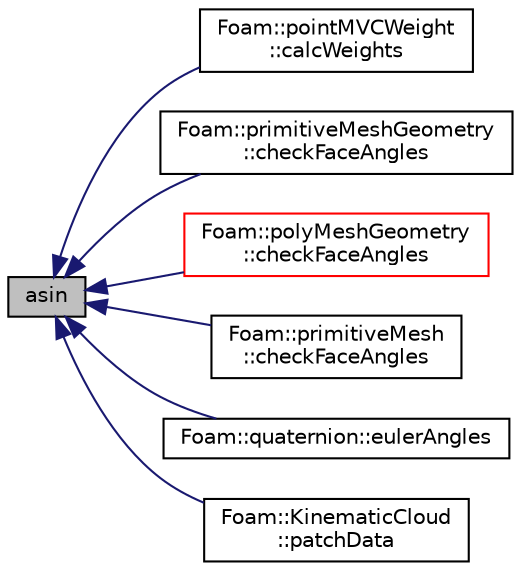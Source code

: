 digraph "asin"
{
  bgcolor="transparent";
  edge [fontname="Helvetica",fontsize="10",labelfontname="Helvetica",labelfontsize="10"];
  node [fontname="Helvetica",fontsize="10",shape=record];
  rankdir="LR";
  Node1 [label="asin",height=0.2,width=0.4,color="black", fillcolor="grey75", style="filled", fontcolor="black"];
  Node1 -> Node2 [dir="back",color="midnightblue",fontsize="10",style="solid",fontname="Helvetica"];
  Node2 [label="Foam::pointMVCWeight\l::calcWeights",height=0.2,width=0.4,color="black",URL="$a01889.html#a121eb1ad9e2a6b94a94f389141c59656",tooltip="Calculate weights from single face&#39;s vertices only. "];
  Node1 -> Node3 [dir="back",color="midnightblue",fontsize="10",style="solid",fontname="Helvetica"];
  Node3 [label="Foam::primitiveMeshGeometry\l::checkFaceAngles",height=0.2,width=0.4,color="black",URL="$a01968.html#a1e53fa2de621f051c1777b67d71e354c"];
  Node1 -> Node4 [dir="back",color="midnightblue",fontsize="10",style="solid",fontname="Helvetica"];
  Node4 [label="Foam::polyMeshGeometry\l::checkFaceAngles",height=0.2,width=0.4,color="red",URL="$a01920.html#a54a9bc2a85ca197cef7b133c51ec94b4",tooltip="See primitiveMesh. "];
  Node1 -> Node5 [dir="back",color="midnightblue",fontsize="10",style="solid",fontname="Helvetica"];
  Node5 [label="Foam::primitiveMesh\l::checkFaceAngles",height=0.2,width=0.4,color="black",URL="$a01967.html#a0ad74d466968f0e920d9a0d713727e56",tooltip="Check face angles. "];
  Node1 -> Node6 [dir="back",color="midnightblue",fontsize="10",style="solid",fontname="Helvetica"];
  Node6 [label="Foam::quaternion::eulerAngles",height=0.2,width=0.4,color="black",URL="$a02051.html#a72316836db2a6ee1985e7cf7c54bc2ce",tooltip="Return a vector of euler angles (rotations in radians about. "];
  Node1 -> Node7 [dir="back",color="midnightblue",fontsize="10",style="solid",fontname="Helvetica"];
  Node7 [label="Foam::KinematicCloud\l::patchData",height=0.2,width=0.4,color="black",URL="$a01231.html#a0c664da22844eec71d883eb499f5f1b9",tooltip="Calculate the patch normal and velocity to interact with,. "];
}
